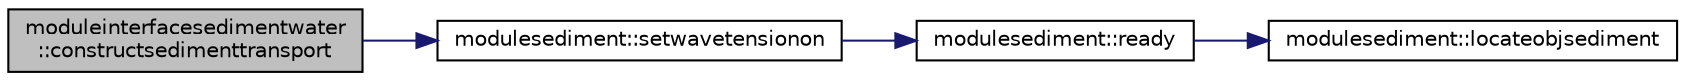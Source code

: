 digraph "moduleinterfacesedimentwater::constructsedimenttransport"
{
 // LATEX_PDF_SIZE
  edge [fontname="Helvetica",fontsize="10",labelfontname="Helvetica",labelfontsize="10"];
  node [fontname="Helvetica",fontsize="10",shape=record];
  rankdir="LR";
  Node1 [label="moduleinterfacesedimentwater\l::constructsedimenttransport",height=0.2,width=0.4,color="black", fillcolor="grey75", style="filled", fontcolor="black",tooltip=" "];
  Node1 -> Node2 [color="midnightblue",fontsize="10",style="solid"];
  Node2 [label="modulesediment::setwavetensionon",height=0.2,width=0.4,color="black", fillcolor="white", style="filled",URL="$namespacemodulesediment.html#a7549a71a1a07687cb5225c5c8441cb72",tooltip=" "];
  Node2 -> Node3 [color="midnightblue",fontsize="10",style="solid"];
  Node3 [label="modulesediment::ready",height=0.2,width=0.4,color="black", fillcolor="white", style="filled",URL="$namespacemodulesediment.html#a2427e7af36c908526797cc897f1dca07",tooltip=" "];
  Node3 -> Node4 [color="midnightblue",fontsize="10",style="solid"];
  Node4 [label="modulesediment::locateobjsediment",height=0.2,width=0.4,color="black", fillcolor="white", style="filled",URL="$namespacemodulesediment.html#a3719cfe21de51d5aff6e236bffdbe06d",tooltip=" "];
}
